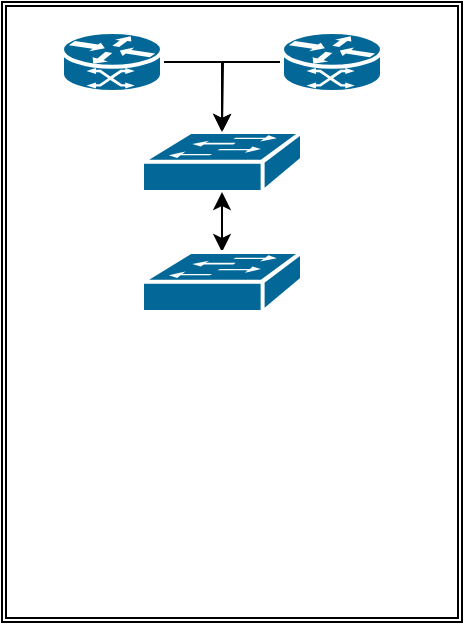 <mxfile version="20.2.3" type="github">
  <diagram name="Page-1" id="c37626ed-c26b-45fb-9056-f9ebc6bb27b6">
    <mxGraphModel dx="889" dy="478" grid="1" gridSize="10" guides="1" tooltips="1" connect="1" arrows="1" fold="1" page="1" pageScale="1" pageWidth="1100" pageHeight="850" background="none" math="0" shadow="0">
      <root>
        <mxCell id="0" />
        <mxCell id="1" parent="0" />
        <mxCell id="KIzsfpDqFRgekeS_5HiJ-6" value="" style="shape=ext;double=1;rounded=0;whiteSpace=wrap;html=1;" vertex="1" parent="1">
          <mxGeometry x="210" y="115" width="230" height="310" as="geometry" />
        </mxCell>
        <mxCell id="KIzsfpDqFRgekeS_5HiJ-14" style="edgeStyle=orthogonalEdgeStyle;rounded=0;orthogonalLoop=1;jettySize=auto;html=1;" edge="1" parent="1" source="KIzsfpDqFRgekeS_5HiJ-2">
          <mxGeometry relative="1" as="geometry">
            <mxPoint x="320" y="180" as="targetPoint" />
          </mxGeometry>
        </mxCell>
        <mxCell id="KIzsfpDqFRgekeS_5HiJ-2" value="" style="shape=mxgraph.cisco.routers.atm_router;sketch=0;html=1;pointerEvents=1;dashed=0;fillColor=#036897;strokeColor=#ffffff;strokeWidth=2;verticalLabelPosition=bottom;verticalAlign=top;align=center;outlineConnect=0;" vertex="1" parent="1">
          <mxGeometry x="240" y="130" width="50" height="30" as="geometry" />
        </mxCell>
        <mxCell id="KIzsfpDqFRgekeS_5HiJ-12" value="" style="edgeStyle=orthogonalEdgeStyle;rounded=0;orthogonalLoop=1;jettySize=auto;html=1;" edge="1" parent="1" source="KIzsfpDqFRgekeS_5HiJ-4" target="KIzsfpDqFRgekeS_5HiJ-7">
          <mxGeometry relative="1" as="geometry" />
        </mxCell>
        <mxCell id="KIzsfpDqFRgekeS_5HiJ-4" value="" style="shape=mxgraph.cisco.switches.workgroup_switch;sketch=0;html=1;pointerEvents=1;dashed=0;fillColor=#036897;strokeColor=#ffffff;strokeWidth=2;verticalLabelPosition=bottom;verticalAlign=top;align=center;outlineConnect=0;" vertex="1" parent="1">
          <mxGeometry x="280" y="180" width="80" height="30" as="geometry" />
        </mxCell>
        <mxCell id="KIzsfpDqFRgekeS_5HiJ-13" style="edgeStyle=orthogonalEdgeStyle;rounded=0;orthogonalLoop=1;jettySize=auto;html=1;exitX=0;exitY=0.5;exitDx=0;exitDy=0;exitPerimeter=0;" edge="1" parent="1" source="KIzsfpDqFRgekeS_5HiJ-5" target="KIzsfpDqFRgekeS_5HiJ-4">
          <mxGeometry relative="1" as="geometry" />
        </mxCell>
        <mxCell id="KIzsfpDqFRgekeS_5HiJ-5" value="" style="shape=mxgraph.cisco.routers.atm_router;sketch=0;html=1;pointerEvents=1;dashed=0;fillColor=#036897;strokeColor=#ffffff;strokeWidth=2;verticalLabelPosition=bottom;verticalAlign=top;align=center;outlineConnect=0;" vertex="1" parent="1">
          <mxGeometry x="350" y="130" width="50" height="30" as="geometry" />
        </mxCell>
        <mxCell id="KIzsfpDqFRgekeS_5HiJ-8" style="edgeStyle=orthogonalEdgeStyle;rounded=0;orthogonalLoop=1;jettySize=auto;html=1;" edge="1" parent="1" source="KIzsfpDqFRgekeS_5HiJ-7" target="KIzsfpDqFRgekeS_5HiJ-4">
          <mxGeometry relative="1" as="geometry" />
        </mxCell>
        <mxCell id="KIzsfpDqFRgekeS_5HiJ-7" value="" style="shape=mxgraph.cisco.switches.workgroup_switch;sketch=0;html=1;pointerEvents=1;dashed=0;fillColor=#036897;strokeColor=#ffffff;strokeWidth=2;verticalLabelPosition=bottom;verticalAlign=top;align=center;outlineConnect=0;points=[[0,0.5,0,0,0],[0,0.97,0,0,0],[0.16,0.23,0,0,0],[0.5,0,0,0,0],[0.5,0.97,0,0,0],[0.88,0.73,0,0,0],[0.97,0.5,0,0,0],[1,0,0,0,0]];" vertex="1" parent="1">
          <mxGeometry x="280" y="240" width="80" height="30" as="geometry" />
        </mxCell>
      </root>
    </mxGraphModel>
  </diagram>
</mxfile>
